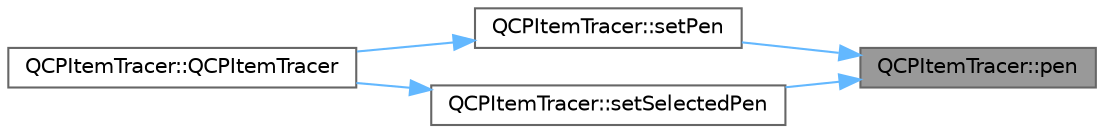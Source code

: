 digraph "QCPItemTracer::pen"
{
 // LATEX_PDF_SIZE
  bgcolor="transparent";
  edge [fontname=Helvetica,fontsize=10,labelfontname=Helvetica,labelfontsize=10];
  node [fontname=Helvetica,fontsize=10,shape=box,height=0.2,width=0.4];
  rankdir="RL";
  Node1 [label="QCPItemTracer::pen",height=0.2,width=0.4,color="gray40", fillcolor="grey60", style="filled", fontcolor="black",tooltip=" "];
  Node1 -> Node2 [dir="back",color="steelblue1",style="solid"];
  Node2 [label="QCPItemTracer::setPen",height=0.2,width=0.4,color="grey40", fillcolor="white", style="filled",URL="$class_q_c_p_item_tracer.html#af8048636fc1ef0152e51809b008df2ca",tooltip=" "];
  Node2 -> Node3 [dir="back",color="steelblue1",style="solid"];
  Node3 [label="QCPItemTracer::QCPItemTracer",height=0.2,width=0.4,color="grey40", fillcolor="white", style="filled",URL="$class_q_c_p_item_tracer.html#adc5ca846eeac323db4aa1fc4081e36be",tooltip=" "];
  Node1 -> Node4 [dir="back",color="steelblue1",style="solid"];
  Node4 [label="QCPItemTracer::setSelectedPen",height=0.2,width=0.4,color="grey40", fillcolor="white", style="filled",URL="$class_q_c_p_item_tracer.html#ae1bf70db7f13f928660168cd3e5069f3",tooltip=" "];
  Node4 -> Node3 [dir="back",color="steelblue1",style="solid"];
}

